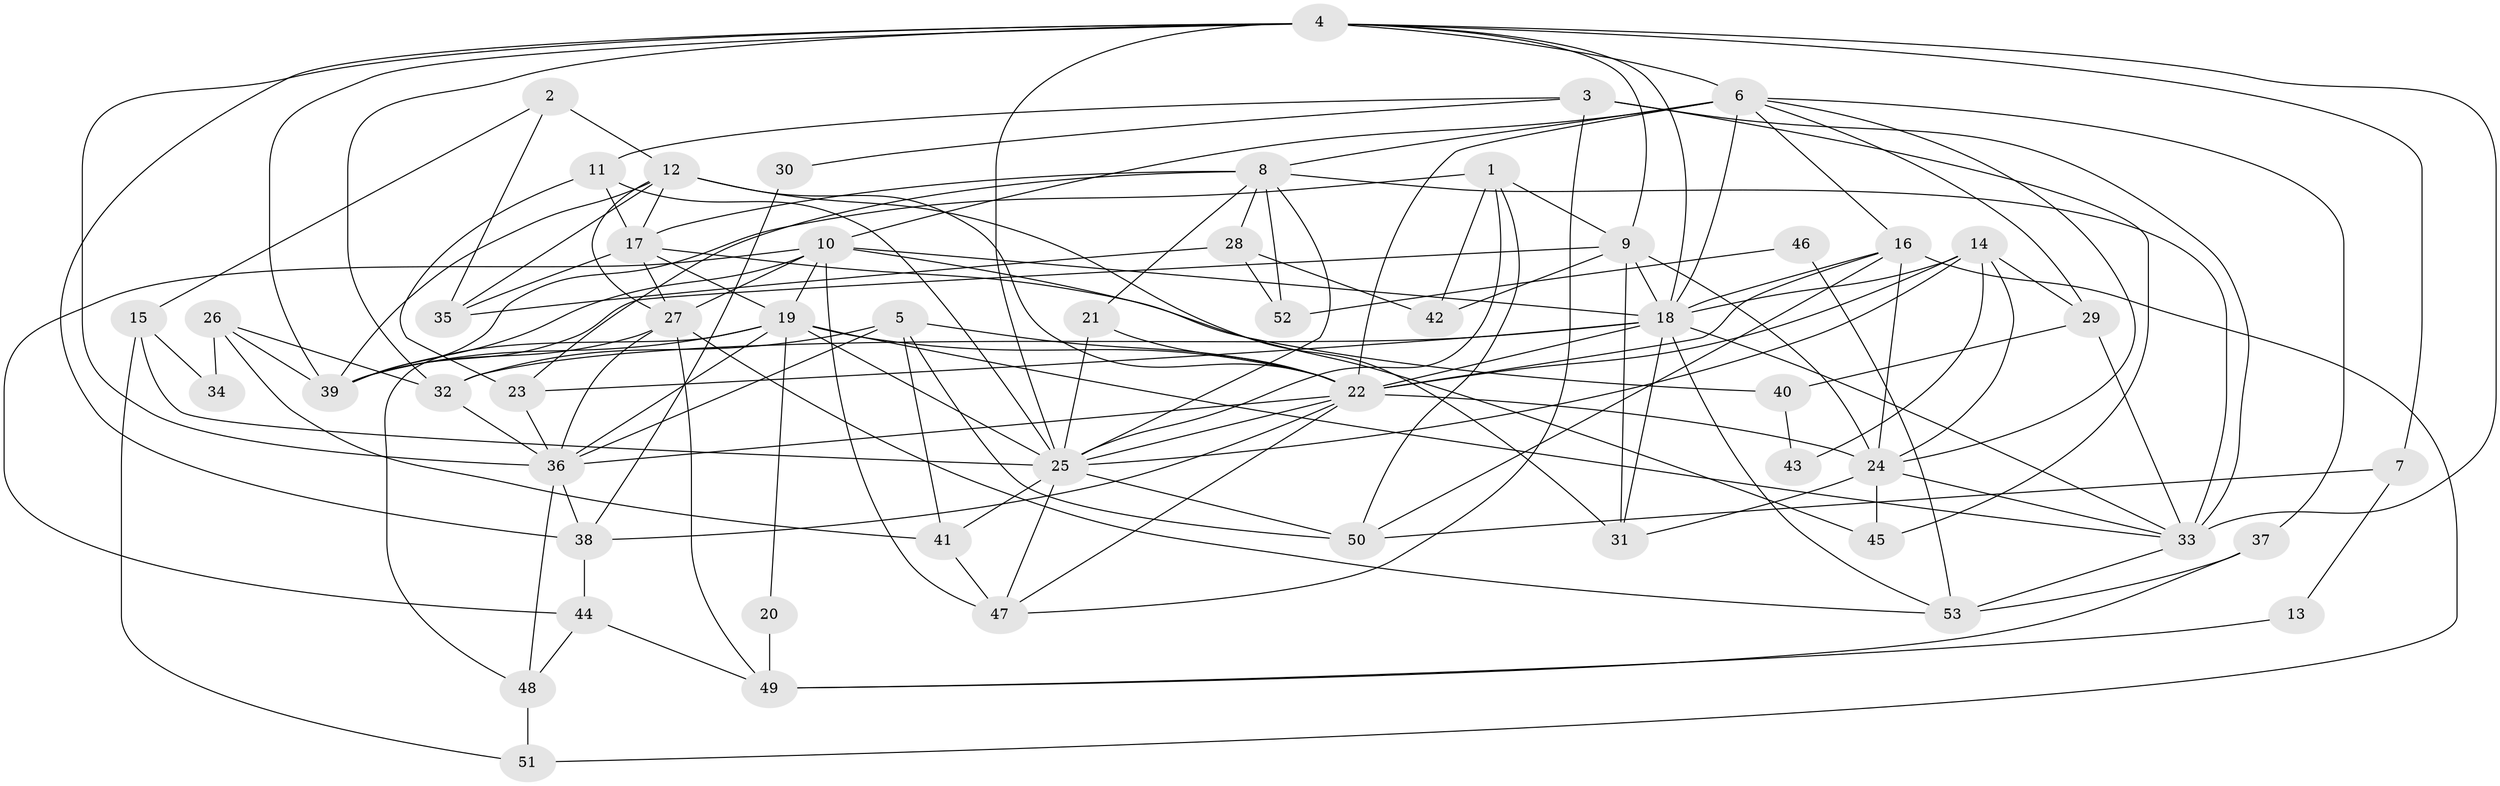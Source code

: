// original degree distribution, {5: 0.1792452830188679, 4: 0.3490566037735849, 3: 0.2358490566037736, 6: 0.09433962264150944, 2: 0.11320754716981132, 7: 0.018867924528301886, 8: 0.009433962264150943}
// Generated by graph-tools (version 1.1) at 2025/36/03/09/25 02:36:23]
// undirected, 53 vertices, 141 edges
graph export_dot {
graph [start="1"]
  node [color=gray90,style=filled];
  1;
  2;
  3;
  4;
  5;
  6;
  7;
  8;
  9;
  10;
  11;
  12;
  13;
  14;
  15;
  16;
  17;
  18;
  19;
  20;
  21;
  22;
  23;
  24;
  25;
  26;
  27;
  28;
  29;
  30;
  31;
  32;
  33;
  34;
  35;
  36;
  37;
  38;
  39;
  40;
  41;
  42;
  43;
  44;
  45;
  46;
  47;
  48;
  49;
  50;
  51;
  52;
  53;
  1 -- 9 [weight=1.0];
  1 -- 25 [weight=1.0];
  1 -- 39 [weight=1.0];
  1 -- 42 [weight=1.0];
  1 -- 50 [weight=1.0];
  2 -- 12 [weight=2.0];
  2 -- 15 [weight=1.0];
  2 -- 35 [weight=1.0];
  3 -- 11 [weight=1.0];
  3 -- 30 [weight=1.0];
  3 -- 33 [weight=5.0];
  3 -- 45 [weight=1.0];
  3 -- 47 [weight=1.0];
  4 -- 6 [weight=1.0];
  4 -- 7 [weight=1.0];
  4 -- 9 [weight=1.0];
  4 -- 18 [weight=1.0];
  4 -- 25 [weight=1.0];
  4 -- 32 [weight=1.0];
  4 -- 33 [weight=1.0];
  4 -- 36 [weight=1.0];
  4 -- 38 [weight=1.0];
  4 -- 39 [weight=1.0];
  5 -- 22 [weight=1.0];
  5 -- 32 [weight=3.0];
  5 -- 36 [weight=1.0];
  5 -- 41 [weight=1.0];
  5 -- 50 [weight=1.0];
  6 -- 8 [weight=1.0];
  6 -- 10 [weight=1.0];
  6 -- 16 [weight=1.0];
  6 -- 18 [weight=1.0];
  6 -- 22 [weight=1.0];
  6 -- 24 [weight=1.0];
  6 -- 29 [weight=1.0];
  6 -- 37 [weight=1.0];
  7 -- 13 [weight=1.0];
  7 -- 50 [weight=1.0];
  8 -- 17 [weight=1.0];
  8 -- 21 [weight=1.0];
  8 -- 23 [weight=1.0];
  8 -- 25 [weight=1.0];
  8 -- 28 [weight=1.0];
  8 -- 33 [weight=1.0];
  8 -- 52 [weight=1.0];
  9 -- 18 [weight=1.0];
  9 -- 24 [weight=1.0];
  9 -- 31 [weight=1.0];
  9 -- 39 [weight=1.0];
  9 -- 42 [weight=1.0];
  10 -- 18 [weight=1.0];
  10 -- 19 [weight=3.0];
  10 -- 27 [weight=1.0];
  10 -- 39 [weight=2.0];
  10 -- 44 [weight=1.0];
  10 -- 45 [weight=1.0];
  10 -- 47 [weight=1.0];
  11 -- 17 [weight=1.0];
  11 -- 23 [weight=1.0];
  11 -- 25 [weight=3.0];
  12 -- 17 [weight=1.0];
  12 -- 22 [weight=1.0];
  12 -- 27 [weight=1.0];
  12 -- 31 [weight=1.0];
  12 -- 35 [weight=1.0];
  12 -- 39 [weight=1.0];
  13 -- 49 [weight=1.0];
  14 -- 18 [weight=1.0];
  14 -- 22 [weight=1.0];
  14 -- 24 [weight=1.0];
  14 -- 25 [weight=1.0];
  14 -- 29 [weight=1.0];
  14 -- 43 [weight=1.0];
  15 -- 25 [weight=1.0];
  15 -- 34 [weight=1.0];
  15 -- 51 [weight=1.0];
  16 -- 18 [weight=1.0];
  16 -- 22 [weight=1.0];
  16 -- 24 [weight=1.0];
  16 -- 50 [weight=1.0];
  16 -- 51 [weight=1.0];
  17 -- 19 [weight=1.0];
  17 -- 27 [weight=3.0];
  17 -- 35 [weight=1.0];
  17 -- 40 [weight=1.0];
  18 -- 22 [weight=1.0];
  18 -- 23 [weight=1.0];
  18 -- 31 [weight=1.0];
  18 -- 32 [weight=1.0];
  18 -- 33 [weight=3.0];
  18 -- 53 [weight=1.0];
  19 -- 20 [weight=1.0];
  19 -- 22 [weight=2.0];
  19 -- 25 [weight=1.0];
  19 -- 33 [weight=1.0];
  19 -- 36 [weight=1.0];
  19 -- 39 [weight=1.0];
  19 -- 48 [weight=1.0];
  20 -- 49 [weight=1.0];
  21 -- 22 [weight=1.0];
  21 -- 25 [weight=1.0];
  22 -- 24 [weight=2.0];
  22 -- 25 [weight=1.0];
  22 -- 36 [weight=1.0];
  22 -- 38 [weight=1.0];
  22 -- 47 [weight=1.0];
  23 -- 36 [weight=1.0];
  24 -- 31 [weight=1.0];
  24 -- 33 [weight=1.0];
  24 -- 45 [weight=1.0];
  25 -- 41 [weight=1.0];
  25 -- 47 [weight=1.0];
  25 -- 50 [weight=1.0];
  26 -- 32 [weight=1.0];
  26 -- 34 [weight=1.0];
  26 -- 39 [weight=1.0];
  26 -- 41 [weight=1.0];
  27 -- 36 [weight=1.0];
  27 -- 39 [weight=1.0];
  27 -- 49 [weight=1.0];
  27 -- 53 [weight=1.0];
  28 -- 35 [weight=1.0];
  28 -- 42 [weight=1.0];
  28 -- 52 [weight=1.0];
  29 -- 33 [weight=1.0];
  29 -- 40 [weight=1.0];
  30 -- 38 [weight=1.0];
  32 -- 36 [weight=1.0];
  33 -- 53 [weight=1.0];
  36 -- 38 [weight=1.0];
  36 -- 48 [weight=1.0];
  37 -- 49 [weight=1.0];
  37 -- 53 [weight=1.0];
  38 -- 44 [weight=1.0];
  40 -- 43 [weight=1.0];
  41 -- 47 [weight=1.0];
  44 -- 48 [weight=1.0];
  44 -- 49 [weight=1.0];
  46 -- 52 [weight=1.0];
  46 -- 53 [weight=1.0];
  48 -- 51 [weight=1.0];
}
